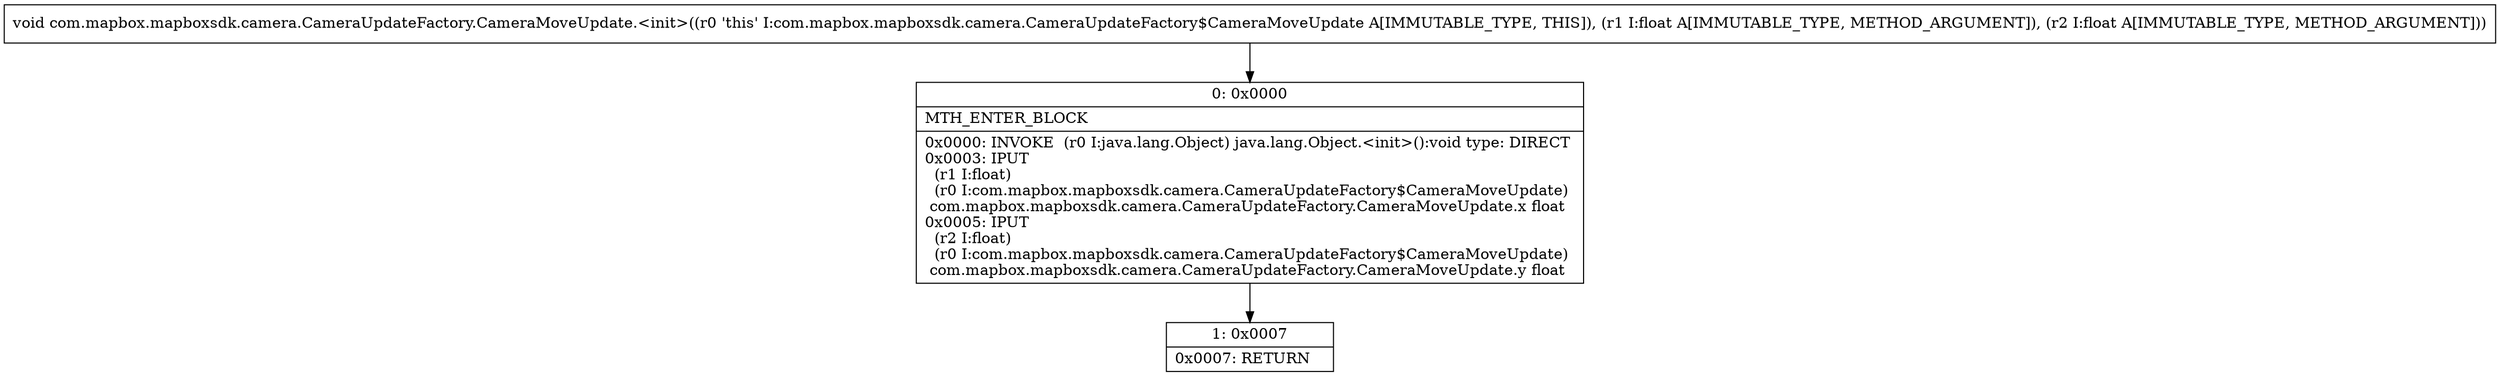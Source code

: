 digraph "CFG forcom.mapbox.mapboxsdk.camera.CameraUpdateFactory.CameraMoveUpdate.\<init\>(FF)V" {
Node_0 [shape=record,label="{0\:\ 0x0000|MTH_ENTER_BLOCK\l|0x0000: INVOKE  (r0 I:java.lang.Object) java.lang.Object.\<init\>():void type: DIRECT \l0x0003: IPUT  \l  (r1 I:float)\l  (r0 I:com.mapbox.mapboxsdk.camera.CameraUpdateFactory$CameraMoveUpdate)\l com.mapbox.mapboxsdk.camera.CameraUpdateFactory.CameraMoveUpdate.x float \l0x0005: IPUT  \l  (r2 I:float)\l  (r0 I:com.mapbox.mapboxsdk.camera.CameraUpdateFactory$CameraMoveUpdate)\l com.mapbox.mapboxsdk.camera.CameraUpdateFactory.CameraMoveUpdate.y float \l}"];
Node_1 [shape=record,label="{1\:\ 0x0007|0x0007: RETURN   \l}"];
MethodNode[shape=record,label="{void com.mapbox.mapboxsdk.camera.CameraUpdateFactory.CameraMoveUpdate.\<init\>((r0 'this' I:com.mapbox.mapboxsdk.camera.CameraUpdateFactory$CameraMoveUpdate A[IMMUTABLE_TYPE, THIS]), (r1 I:float A[IMMUTABLE_TYPE, METHOD_ARGUMENT]), (r2 I:float A[IMMUTABLE_TYPE, METHOD_ARGUMENT])) }"];
MethodNode -> Node_0;
Node_0 -> Node_1;
}

